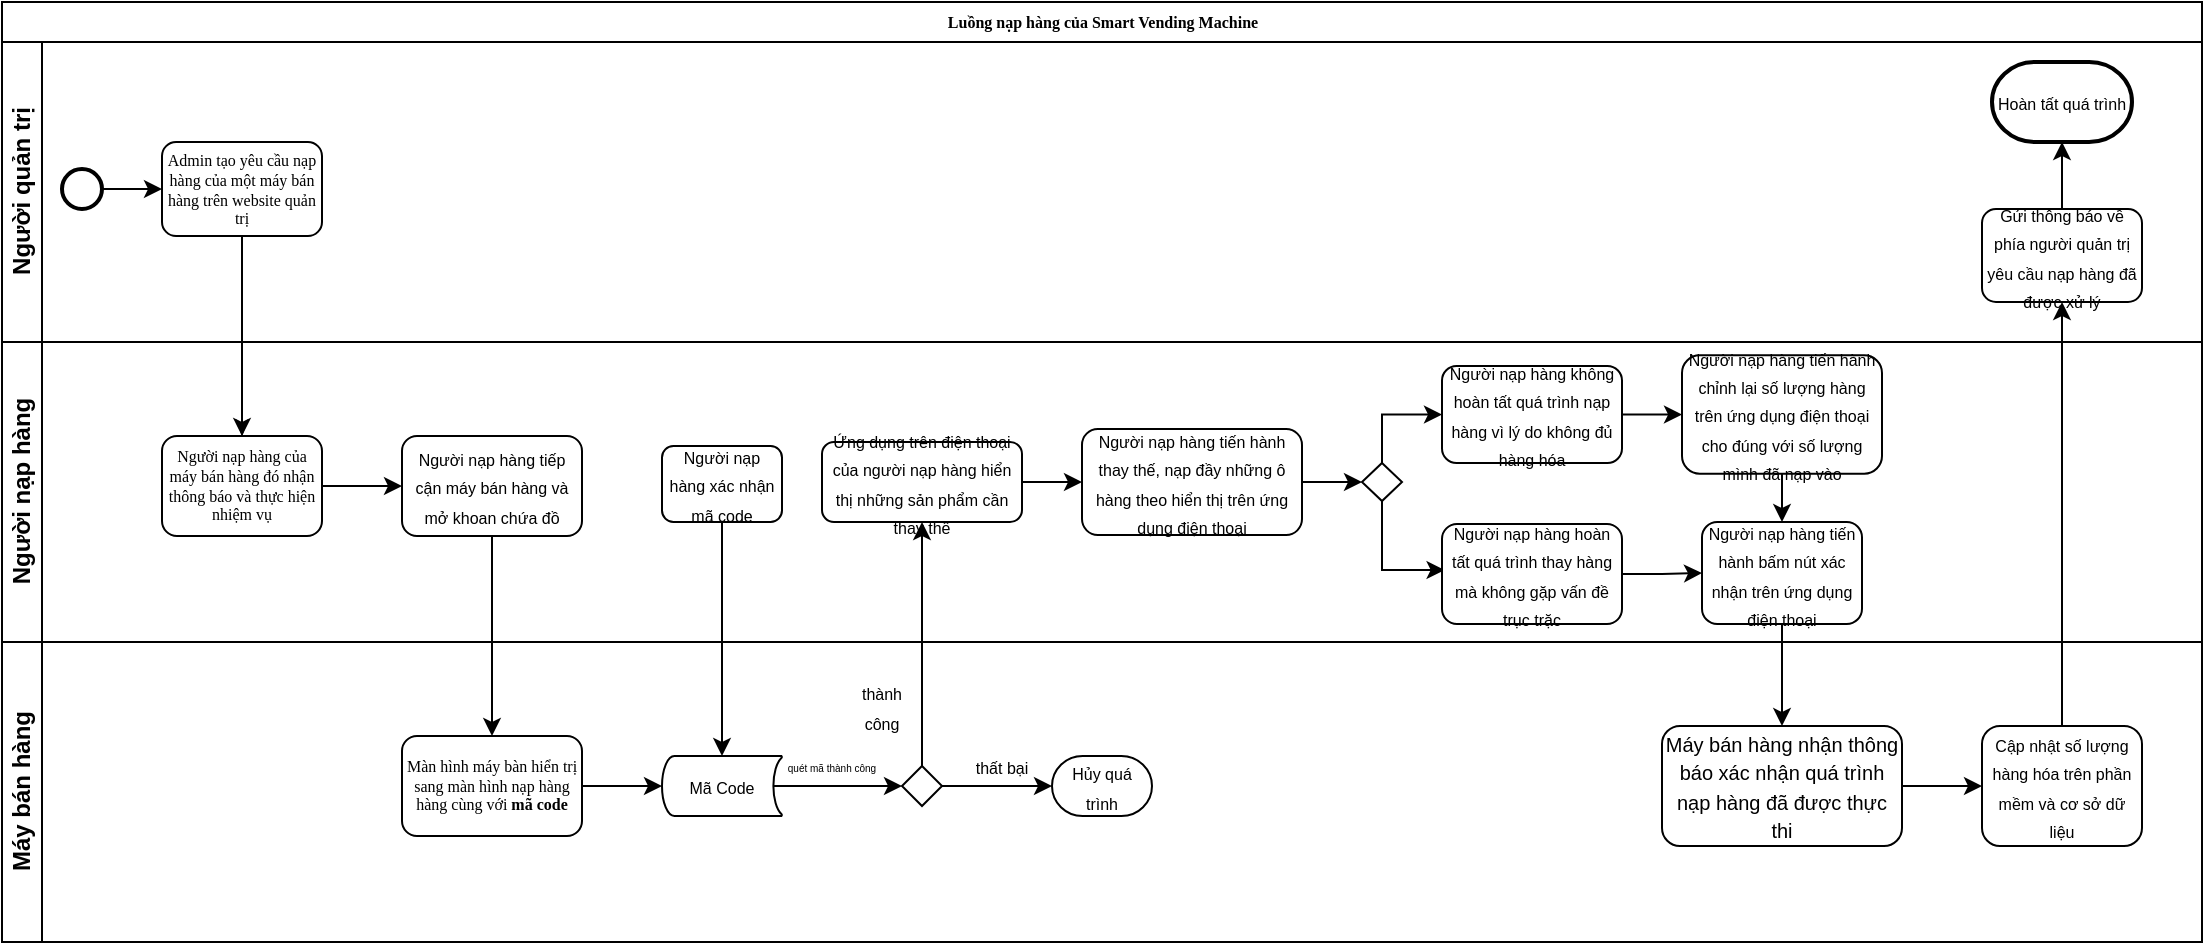 <mxfile version="14.9.0" type="github" pages="2">
  <diagram name="Page-1" id="c7488fd3-1785-93aa-aadb-54a6760d102a">
    <mxGraphModel dx="930" dy="494" grid="1" gridSize="10" guides="1" tooltips="1" connect="1" arrows="1" fold="1" page="1" pageScale="1" pageWidth="1100" pageHeight="850" background="none" math="0" shadow="0">
      <root>
        <mxCell id="0" />
        <mxCell id="1" parent="0" />
        <mxCell id="2b4e8129b02d487f-1" value="&lt;div&gt;Luồng nạp hàng của Smart Vending Machine&lt;/div&gt;" style="swimlane;html=1;childLayout=stackLayout;horizontal=1;startSize=20;horizontalStack=0;rounded=0;shadow=0;labelBackgroundColor=none;strokeWidth=1;fontFamily=Verdana;fontSize=8;align=center;" parent="1" vertex="1">
          <mxGeometry y="70" width="1100" height="470" as="geometry" />
        </mxCell>
        <mxCell id="2b4e8129b02d487f-24" style="edgeStyle=orthogonalEdgeStyle;rounded=0;html=1;labelBackgroundColor=none;startArrow=none;startFill=0;startSize=5;endArrow=classicThin;endFill=1;endSize=5;jettySize=auto;orthogonalLoop=1;strokeWidth=1;fontFamily=Verdana;fontSize=8" parent="2b4e8129b02d487f-1" source="2b4e8129b02d487f-6" target="2b4e8129b02d487f-12" edge="1">
          <mxGeometry relative="1" as="geometry" />
        </mxCell>
        <mxCell id="3QMUXHnOB9Qu9mnNL3ra-1" value="" style="edgeStyle=orthogonalEdgeStyle;rounded=0;orthogonalLoop=1;jettySize=auto;html=1;" parent="2b4e8129b02d487f-1" source="2b4e8129b02d487f-6" target="2b4e8129b02d487f-12" edge="1">
          <mxGeometry relative="1" as="geometry" />
        </mxCell>
        <mxCell id="3QMUXHnOB9Qu9mnNL3ra-7" style="edgeStyle=orthogonalEdgeStyle;rounded=0;orthogonalLoop=1;jettySize=auto;html=1;exitX=0.5;exitY=1;exitDx=0;exitDy=0;entryX=0.5;entryY=0;entryDx=0;entryDy=0;" parent="2b4e8129b02d487f-1" source="3QMUXHnOB9Qu9mnNL3ra-4" target="2b4e8129b02d487f-14" edge="1">
          <mxGeometry relative="1" as="geometry" />
        </mxCell>
        <mxCell id="2b4e8129b02d487f-2" value="Người quản trị" style="swimlane;html=1;startSize=20;horizontal=0;" parent="2b4e8129b02d487f-1" vertex="1">
          <mxGeometry y="20" width="1100" height="150" as="geometry">
            <mxRectangle y="20" width="1100" height="20" as="alternateBounds" />
          </mxGeometry>
        </mxCell>
        <mxCell id="2b4e8129b02d487f-6" value="&lt;div&gt;Admin tạo yêu cầu nạp hàng của một máy bán hàng  trên website quản trị &lt;br&gt;&lt;/div&gt;" style="rounded=1;whiteSpace=wrap;html=1;shadow=0;labelBackgroundColor=none;strokeWidth=1;fontFamily=Verdana;fontSize=8;align=center;" parent="2b4e8129b02d487f-2" vertex="1">
          <mxGeometry x="80" y="50" width="80" height="47" as="geometry" />
        </mxCell>
        <mxCell id="3QMUXHnOB9Qu9mnNL3ra-10" style="edgeStyle=orthogonalEdgeStyle;rounded=0;orthogonalLoop=1;jettySize=auto;html=1;exitX=1;exitY=0.5;exitDx=0;exitDy=0;exitPerimeter=0;entryX=0;entryY=0.5;entryDx=0;entryDy=0;" parent="2b4e8129b02d487f-2" source="3QMUXHnOB9Qu9mnNL3ra-9" target="2b4e8129b02d487f-6" edge="1">
          <mxGeometry relative="1" as="geometry" />
        </mxCell>
        <mxCell id="3QMUXHnOB9Qu9mnNL3ra-9" value="" style="strokeWidth=2;html=1;shape=mxgraph.flowchart.start_2;whiteSpace=wrap;" parent="2b4e8129b02d487f-2" vertex="1">
          <mxGeometry x="30" y="63.5" width="20" height="20" as="geometry" />
        </mxCell>
        <mxCell id="3QMUXHnOB9Qu9mnNL3ra-61" style="edgeStyle=orthogonalEdgeStyle;rounded=0;orthogonalLoop=1;jettySize=auto;html=1;exitX=0.5;exitY=0;exitDx=0;exitDy=0;entryX=0.5;entryY=1;entryDx=0;entryDy=0;entryPerimeter=0;" parent="2b4e8129b02d487f-2" source="3QMUXHnOB9Qu9mnNL3ra-57" target="3QMUXHnOB9Qu9mnNL3ra-59" edge="1">
          <mxGeometry relative="1" as="geometry" />
        </mxCell>
        <mxCell id="3QMUXHnOB9Qu9mnNL3ra-57" value="&lt;font style=&quot;font-size: 8px&quot;&gt;Gửi thông báo về phía người quản trị yêu cầu nạp hàng đã được xử lý&lt;br&gt;&lt;/font&gt;" style="rounded=1;whiteSpace=wrap;html=1;strokeWidth=1;" parent="2b4e8129b02d487f-2" vertex="1">
          <mxGeometry x="990" y="83.5" width="80" height="46.5" as="geometry" />
        </mxCell>
        <mxCell id="3QMUXHnOB9Qu9mnNL3ra-59" value="&lt;font style=&quot;font-size: 8px&quot;&gt;Hoàn tất quá trình&lt;br&gt;&lt;/font&gt;" style="strokeWidth=2;html=1;shape=mxgraph.flowchart.terminator;whiteSpace=wrap;" parent="2b4e8129b02d487f-2" vertex="1">
          <mxGeometry x="995" y="10" width="70" height="40" as="geometry" />
        </mxCell>
        <mxCell id="2b4e8129b02d487f-3" value="Người nạp hàng" style="swimlane;html=1;startSize=20;horizontal=0;" parent="2b4e8129b02d487f-1" vertex="1">
          <mxGeometry y="170" width="1100" height="150" as="geometry" />
        </mxCell>
        <mxCell id="3QMUXHnOB9Qu9mnNL3ra-5" style="edgeStyle=orthogonalEdgeStyle;rounded=0;orthogonalLoop=1;jettySize=auto;html=1;exitX=1;exitY=0.5;exitDx=0;exitDy=0;entryX=0;entryY=0.5;entryDx=0;entryDy=0;" parent="2b4e8129b02d487f-3" source="2b4e8129b02d487f-12" target="3QMUXHnOB9Qu9mnNL3ra-4" edge="1">
          <mxGeometry relative="1" as="geometry" />
        </mxCell>
        <mxCell id="2b4e8129b02d487f-12" value="Người nạp hàng của máy bán hàng đó nhận thông báo và thực hiện nhiệm vụ " style="rounded=1;whiteSpace=wrap;html=1;shadow=0;labelBackgroundColor=none;strokeWidth=1;fontFamily=Verdana;fontSize=8;align=center;" parent="2b4e8129b02d487f-3" vertex="1">
          <mxGeometry x="80" y="47" width="80" height="50" as="geometry" />
        </mxCell>
        <mxCell id="3QMUXHnOB9Qu9mnNL3ra-4" value="&lt;font style=&quot;font-size: 8px&quot;&gt;Người nạp hàng tiếp cận máy bán hàng và mở khoan chứa đồ&lt;/font&gt;" style="rounded=1;whiteSpace=wrap;html=1;" parent="2b4e8129b02d487f-3" vertex="1">
          <mxGeometry x="200" y="47" width="90" height="50" as="geometry" />
        </mxCell>
        <mxCell id="3QMUXHnOB9Qu9mnNL3ra-14" value="&lt;font style=&quot;font-size: 8px&quot;&gt;Người nạp hàng xác nhận mã code&lt;/font&gt;" style="rounded=1;whiteSpace=wrap;html=1;strokeWidth=1;" parent="2b4e8129b02d487f-3" vertex="1">
          <mxGeometry x="330" y="52" width="60" height="38" as="geometry" />
        </mxCell>
        <mxCell id="3QMUXHnOB9Qu9mnNL3ra-27" style="edgeStyle=orthogonalEdgeStyle;rounded=0;orthogonalLoop=1;jettySize=auto;html=1;exitX=1;exitY=0.5;exitDx=0;exitDy=0;entryX=0;entryY=0.5;entryDx=0;entryDy=0;" parent="2b4e8129b02d487f-3" source="3QMUXHnOB9Qu9mnNL3ra-21" target="3QMUXHnOB9Qu9mnNL3ra-26" edge="1">
          <mxGeometry relative="1" as="geometry" />
        </mxCell>
        <mxCell id="3QMUXHnOB9Qu9mnNL3ra-21" value="&lt;font style=&quot;font-size: 8px&quot;&gt;Ứng dụng trên điện thoại của người nạp hàng hiển thị những sản phẩm cần thay thế&lt;/font&gt;" style="rounded=1;whiteSpace=wrap;html=1;strokeWidth=1;" parent="2b4e8129b02d487f-3" vertex="1">
          <mxGeometry x="410" y="50" width="100" height="40" as="geometry" />
        </mxCell>
        <mxCell id="3QMUXHnOB9Qu9mnNL3ra-31" style="edgeStyle=orthogonalEdgeStyle;rounded=0;orthogonalLoop=1;jettySize=auto;html=1;exitX=1;exitY=0.5;exitDx=0;exitDy=0;entryX=0;entryY=0.5;entryDx=0;entryDy=0;entryPerimeter=0;" parent="2b4e8129b02d487f-3" source="3QMUXHnOB9Qu9mnNL3ra-26" target="3QMUXHnOB9Qu9mnNL3ra-30" edge="1">
          <mxGeometry relative="1" as="geometry">
            <mxPoint x="680" y="70" as="targetPoint" />
            <Array as="points" />
          </mxGeometry>
        </mxCell>
        <mxCell id="3QMUXHnOB9Qu9mnNL3ra-26" value="&lt;font style=&quot;font-size: 8px&quot;&gt;Người nạp hàng tiến hành thay thế, nạp đầy những ô hàng theo hiển thị trên ứng dụng điện thoại&lt;br&gt;&lt;/font&gt;" style="rounded=1;whiteSpace=wrap;html=1;strokeWidth=1;" parent="2b4e8129b02d487f-3" vertex="1">
          <mxGeometry x="540" y="43.5" width="110" height="53" as="geometry" />
        </mxCell>
        <mxCell id="3QMUXHnOB9Qu9mnNL3ra-38" style="edgeStyle=orthogonalEdgeStyle;rounded=0;orthogonalLoop=1;jettySize=auto;html=1;exitX=1;exitY=0.5;exitDx=0;exitDy=0;entryX=0;entryY=0.5;entryDx=0;entryDy=0;" parent="2b4e8129b02d487f-3" source="3QMUXHnOB9Qu9mnNL3ra-28" target="3QMUXHnOB9Qu9mnNL3ra-37" edge="1">
          <mxGeometry relative="1" as="geometry" />
        </mxCell>
        <mxCell id="3QMUXHnOB9Qu9mnNL3ra-28" value="&lt;font style=&quot;font-size: 8px&quot;&gt;Người nạp hàng không hoàn tất quá trình nạp hàng vì lý do không đủ hàng hóa&lt;br&gt;&lt;/font&gt;" style="rounded=1;whiteSpace=wrap;html=1;strokeWidth=1;" parent="2b4e8129b02d487f-3" vertex="1">
          <mxGeometry x="720" y="12" width="90" height="48.5" as="geometry" />
        </mxCell>
        <mxCell id="3QMUXHnOB9Qu9mnNL3ra-47" style="edgeStyle=orthogonalEdgeStyle;rounded=0;orthogonalLoop=1;jettySize=auto;html=1;exitX=0.5;exitY=0;exitDx=0;exitDy=0;exitPerimeter=0;entryX=0;entryY=0.5;entryDx=0;entryDy=0;" parent="2b4e8129b02d487f-3" source="3QMUXHnOB9Qu9mnNL3ra-30" target="3QMUXHnOB9Qu9mnNL3ra-28" edge="1">
          <mxGeometry relative="1" as="geometry">
            <Array as="points">
              <mxPoint x="690" y="36" />
            </Array>
          </mxGeometry>
        </mxCell>
        <mxCell id="3QMUXHnOB9Qu9mnNL3ra-48" style="edgeStyle=orthogonalEdgeStyle;rounded=0;orthogonalLoop=1;jettySize=auto;html=1;exitX=0.5;exitY=1;exitDx=0;exitDy=0;exitPerimeter=0;entryX=0.014;entryY=0.467;entryDx=0;entryDy=0;entryPerimeter=0;" parent="2b4e8129b02d487f-3" source="3QMUXHnOB9Qu9mnNL3ra-30" target="3QMUXHnOB9Qu9mnNL3ra-33" edge="1">
          <mxGeometry relative="1" as="geometry">
            <Array as="points">
              <mxPoint x="690" y="114" />
              <mxPoint x="721" y="114" />
            </Array>
          </mxGeometry>
        </mxCell>
        <mxCell id="3QMUXHnOB9Qu9mnNL3ra-30" value="" style="strokeWidth=1;html=1;shape=mxgraph.flowchart.decision;whiteSpace=wrap;" parent="2b4e8129b02d487f-3" vertex="1">
          <mxGeometry x="680" y="60.5" width="20" height="19" as="geometry" />
        </mxCell>
        <mxCell id="3QMUXHnOB9Qu9mnNL3ra-36" style="edgeStyle=orthogonalEdgeStyle;rounded=0;orthogonalLoop=1;jettySize=auto;html=1;exitX=1;exitY=0.5;exitDx=0;exitDy=0;entryX=0;entryY=0.5;entryDx=0;entryDy=0;" parent="2b4e8129b02d487f-3" source="3QMUXHnOB9Qu9mnNL3ra-33" target="3QMUXHnOB9Qu9mnNL3ra-35" edge="1">
          <mxGeometry relative="1" as="geometry" />
        </mxCell>
        <mxCell id="3QMUXHnOB9Qu9mnNL3ra-33" value="&lt;font style=&quot;font-size: 8px&quot;&gt;Người nạp hàng hoàn tất quá trình thay hàng mà không gặp vấn đề trục trặc&lt;br&gt;&lt;/font&gt;" style="rounded=1;whiteSpace=wrap;html=1;strokeWidth=1;" parent="2b4e8129b02d487f-3" vertex="1">
          <mxGeometry x="720" y="91" width="90" height="50" as="geometry" />
        </mxCell>
        <mxCell id="3QMUXHnOB9Qu9mnNL3ra-35" value="&lt;font style=&quot;font-size: 8px&quot;&gt;Người nạp hàng tiến hành bấm nút xác nhận trên ứng dụng điện thoại&lt;br&gt;&lt;/font&gt;" style="rounded=1;whiteSpace=wrap;html=1;strokeWidth=1;" parent="2b4e8129b02d487f-3" vertex="1">
          <mxGeometry x="850" y="90" width="80" height="51" as="geometry" />
        </mxCell>
        <mxCell id="3QMUXHnOB9Qu9mnNL3ra-39" style="edgeStyle=orthogonalEdgeStyle;rounded=0;orthogonalLoop=1;jettySize=auto;html=1;exitX=0.5;exitY=1;exitDx=0;exitDy=0;entryX=0.5;entryY=0;entryDx=0;entryDy=0;" parent="2b4e8129b02d487f-3" source="3QMUXHnOB9Qu9mnNL3ra-37" target="3QMUXHnOB9Qu9mnNL3ra-35" edge="1">
          <mxGeometry relative="1" as="geometry" />
        </mxCell>
        <mxCell id="3QMUXHnOB9Qu9mnNL3ra-37" value="&lt;font style=&quot;font-size: 8px&quot;&gt;Người nạp hàng tiến hành chỉnh lại số lượng hàng trên ứng dụng điện thoại cho đúng với số lượng mình đã nạp vào&lt;br&gt;&lt;/font&gt;" style="rounded=1;whiteSpace=wrap;html=1;strokeWidth=1;" parent="2b4e8129b02d487f-3" vertex="1">
          <mxGeometry x="840" y="6.62" width="100" height="59.25" as="geometry" />
        </mxCell>
        <mxCell id="3QMUXHnOB9Qu9mnNL3ra-15" style="edgeStyle=orthogonalEdgeStyle;rounded=0;orthogonalLoop=1;jettySize=auto;html=1;exitX=0.5;exitY=1;exitDx=0;exitDy=0;" parent="2b4e8129b02d487f-1" source="3QMUXHnOB9Qu9mnNL3ra-14" target="3QMUXHnOB9Qu9mnNL3ra-12" edge="1">
          <mxGeometry relative="1" as="geometry" />
        </mxCell>
        <mxCell id="3QMUXHnOB9Qu9mnNL3ra-23" style="edgeStyle=orthogonalEdgeStyle;rounded=0;orthogonalLoop=1;jettySize=auto;html=1;exitX=0.5;exitY=0;exitDx=0;exitDy=0;exitPerimeter=0;entryX=0.5;entryY=1;entryDx=0;entryDy=0;" parent="2b4e8129b02d487f-1" source="3QMUXHnOB9Qu9mnNL3ra-16" target="3QMUXHnOB9Qu9mnNL3ra-21" edge="1">
          <mxGeometry relative="1" as="geometry">
            <Array as="points">
              <mxPoint x="460" y="263" />
            </Array>
          </mxGeometry>
        </mxCell>
        <mxCell id="3QMUXHnOB9Qu9mnNL3ra-43" style="edgeStyle=orthogonalEdgeStyle;rounded=0;orthogonalLoop=1;jettySize=auto;html=1;exitX=0.5;exitY=1;exitDx=0;exitDy=0;entryX=0.5;entryY=0;entryDx=0;entryDy=0;" parent="2b4e8129b02d487f-1" source="3QMUXHnOB9Qu9mnNL3ra-35" target="3QMUXHnOB9Qu9mnNL3ra-42" edge="1">
          <mxGeometry relative="1" as="geometry" />
        </mxCell>
        <mxCell id="2b4e8129b02d487f-4" value="&lt;div&gt;Máy bán hàng&lt;/div&gt;" style="swimlane;html=1;startSize=20;horizontal=0;" parent="2b4e8129b02d487f-1" vertex="1">
          <mxGeometry y="320" width="1100" height="150" as="geometry" />
        </mxCell>
        <mxCell id="3QMUXHnOB9Qu9mnNL3ra-13" style="edgeStyle=orthogonalEdgeStyle;rounded=0;orthogonalLoop=1;jettySize=auto;html=1;exitX=1;exitY=0.5;exitDx=0;exitDy=0;entryX=0;entryY=0.5;entryDx=0;entryDy=0;entryPerimeter=0;" parent="2b4e8129b02d487f-4" source="2b4e8129b02d487f-14" target="3QMUXHnOB9Qu9mnNL3ra-12" edge="1">
          <mxGeometry relative="1" as="geometry" />
        </mxCell>
        <mxCell id="2b4e8129b02d487f-14" value="Màn hình máy bàn hiển trị sang màn hình nạp hàng hàng cùng với &lt;b&gt;mã code&lt;/b&gt;" style="rounded=1;whiteSpace=wrap;html=1;shadow=0;labelBackgroundColor=none;strokeWidth=1;fontFamily=Verdana;fontSize=8;align=center;" parent="2b4e8129b02d487f-4" vertex="1">
          <mxGeometry x="200" y="47" width="90" height="50" as="geometry" />
        </mxCell>
        <mxCell id="3QMUXHnOB9Qu9mnNL3ra-17" style="edgeStyle=orthogonalEdgeStyle;rounded=0;orthogonalLoop=1;jettySize=auto;html=1;exitX=0.93;exitY=0.5;exitDx=0;exitDy=0;exitPerimeter=0;entryX=0;entryY=0.5;entryDx=0;entryDy=0;entryPerimeter=0;" parent="2b4e8129b02d487f-4" source="3QMUXHnOB9Qu9mnNL3ra-12" target="3QMUXHnOB9Qu9mnNL3ra-16" edge="1">
          <mxGeometry relative="1" as="geometry" />
        </mxCell>
        <mxCell id="3QMUXHnOB9Qu9mnNL3ra-12" value="&lt;font style=&quot;font-size: 8px&quot;&gt;Mã Code&lt;/font&gt;" style="strokeWidth=1;html=1;shape=mxgraph.flowchart.stored_data;whiteSpace=wrap;" parent="2b4e8129b02d487f-4" vertex="1">
          <mxGeometry x="330" y="57" width="60" height="30" as="geometry" />
        </mxCell>
        <mxCell id="3QMUXHnOB9Qu9mnNL3ra-51" style="edgeStyle=orthogonalEdgeStyle;rounded=0;orthogonalLoop=1;jettySize=auto;html=1;exitX=1;exitY=0.5;exitDx=0;exitDy=0;exitPerimeter=0;entryX=0;entryY=0.5;entryDx=0;entryDy=0;entryPerimeter=0;" parent="2b4e8129b02d487f-4" source="3QMUXHnOB9Qu9mnNL3ra-16" target="3QMUXHnOB9Qu9mnNL3ra-49" edge="1">
          <mxGeometry relative="1" as="geometry" />
        </mxCell>
        <mxCell id="3QMUXHnOB9Qu9mnNL3ra-16" value="" style="strokeWidth=1;html=1;shape=mxgraph.flowchart.decision;whiteSpace=wrap;" parent="2b4e8129b02d487f-4" vertex="1">
          <mxGeometry x="450" y="62" width="20" height="20" as="geometry" />
        </mxCell>
        <mxCell id="3QMUXHnOB9Qu9mnNL3ra-18" value="&lt;font style=&quot;font-size: 5px&quot;&gt;quét mã thành công&lt;br&gt;&lt;/font&gt;" style="text;html=1;strokeColor=none;fillColor=none;align=center;verticalAlign=middle;whiteSpace=wrap;rounded=0;" parent="2b4e8129b02d487f-4" vertex="1">
          <mxGeometry x="380" y="47" width="70" height="27" as="geometry" />
        </mxCell>
        <mxCell id="3QMUXHnOB9Qu9mnNL3ra-56" style="edgeStyle=orthogonalEdgeStyle;rounded=0;orthogonalLoop=1;jettySize=auto;html=1;exitX=1;exitY=0.5;exitDx=0;exitDy=0;entryX=0;entryY=0.5;entryDx=0;entryDy=0;" parent="2b4e8129b02d487f-4" source="3QMUXHnOB9Qu9mnNL3ra-42" target="3QMUXHnOB9Qu9mnNL3ra-53" edge="1">
          <mxGeometry relative="1" as="geometry" />
        </mxCell>
        <mxCell id="3QMUXHnOB9Qu9mnNL3ra-42" value="&lt;font style=&quot;font-size: 10px&quot;&gt;Máy bán hàng nhận thông báo xác nhận quá trình nạp hàng đã được thực thi&lt;/font&gt;" style="rounded=1;whiteSpace=wrap;html=1;strokeWidth=1;" parent="2b4e8129b02d487f-4" vertex="1">
          <mxGeometry x="830" y="42" width="120" height="60" as="geometry" />
        </mxCell>
        <mxCell id="3QMUXHnOB9Qu9mnNL3ra-49" value="&lt;font style=&quot;font-size: 8px&quot;&gt;Hủy quá trình&lt;/font&gt;" style="strokeWidth=1;html=1;shape=mxgraph.flowchart.terminator;whiteSpace=wrap;" parent="2b4e8129b02d487f-4" vertex="1">
          <mxGeometry x="525" y="57" width="50" height="30" as="geometry" />
        </mxCell>
        <mxCell id="3QMUXHnOB9Qu9mnNL3ra-50" value="&lt;font style=&quot;font-size: 8px&quot;&gt;thành công&lt;br&gt;&lt;/font&gt;" style="text;html=1;strokeColor=none;fillColor=none;align=center;verticalAlign=middle;whiteSpace=wrap;rounded=0;" parent="2b4e8129b02d487f-4" vertex="1">
          <mxGeometry x="420" y="22" width="40" height="20" as="geometry" />
        </mxCell>
        <mxCell id="3QMUXHnOB9Qu9mnNL3ra-52" value="&lt;font style=&quot;font-size: 8px&quot;&gt;thất bại&lt;br&gt;&lt;/font&gt;" style="text;html=1;strokeColor=none;fillColor=none;align=center;verticalAlign=middle;whiteSpace=wrap;rounded=0;" parent="2b4e8129b02d487f-4" vertex="1">
          <mxGeometry x="480" y="52" width="40" height="20" as="geometry" />
        </mxCell>
        <mxCell id="3QMUXHnOB9Qu9mnNL3ra-53" value="&lt;font style=&quot;font-size: 8px&quot;&gt;Cập nhật số lượng hàng hóa trên phần mềm và cơ sở dữ liệu&lt;br&gt;&lt;/font&gt;" style="rounded=1;whiteSpace=wrap;html=1;strokeWidth=1;" parent="2b4e8129b02d487f-4" vertex="1">
          <mxGeometry x="990" y="42" width="80" height="60" as="geometry" />
        </mxCell>
        <mxCell id="3QMUXHnOB9Qu9mnNL3ra-58" style="edgeStyle=orthogonalEdgeStyle;rounded=0;orthogonalLoop=1;jettySize=auto;html=1;exitX=0.5;exitY=0;exitDx=0;exitDy=0;" parent="2b4e8129b02d487f-1" source="3QMUXHnOB9Qu9mnNL3ra-53" target="3QMUXHnOB9Qu9mnNL3ra-57" edge="1">
          <mxGeometry relative="1" as="geometry" />
        </mxCell>
      </root>
    </mxGraphModel>
  </diagram>
  <diagram id="osbEl8uxcDnTxkciZUf3" name="Luồng nạp hàng">
    <mxGraphModel dx="2326" dy="1236" grid="1" gridSize="10" guides="1" tooltips="1" connect="1" arrows="1" fold="1" page="1" pageScale="1" pageWidth="827" pageHeight="1169" math="0" shadow="0">
      <root>
        <mxCell id="lchh6aUbtrmjfry3BLYZ-0" />
        <mxCell id="lchh6aUbtrmjfry3BLYZ-1" parent="lchh6aUbtrmjfry3BLYZ-0" />
        <mxCell id="qtgLi5TTTZquh0nBciSi-0" value="Luồng nạp hàng của Smart Vending Machine" style="swimlane;startSize=30;" vertex="1" parent="lchh6aUbtrmjfry3BLYZ-1">
          <mxGeometry x="4" y="20" width="820" height="1110" as="geometry" />
        </mxCell>
        <mxCell id="hIRHtfYY6LMKvOMqhUID-0" value="Người quản trị" style="swimlane;" vertex="1" parent="qtgLi5TTTZquh0nBciSi-0">
          <mxGeometry y="30" width="275" height="1080" as="geometry">
            <mxRectangle y="20" width="130" height="23" as="alternateBounds" />
          </mxGeometry>
        </mxCell>
        <mxCell id="2qxWYxlcPWFy6CruMQsN-1" style="edgeStyle=orthogonalEdgeStyle;rounded=0;orthogonalLoop=1;jettySize=auto;html=1;exitX=0.5;exitY=1;exitDx=0;exitDy=0;exitPerimeter=0;entryX=0.5;entryY=0;entryDx=0;entryDy=0;" edge="1" parent="hIRHtfYY6LMKvOMqhUID-0" source="zDYjyIifA7MyTx-zqMVl-0" target="2qxWYxlcPWFy6CruMQsN-0">
          <mxGeometry relative="1" as="geometry" />
        </mxCell>
        <mxCell id="zDYjyIifA7MyTx-zqMVl-0" value="" style="strokeWidth=2;html=1;shape=mxgraph.flowchart.start_2;whiteSpace=wrap;" vertex="1" parent="hIRHtfYY6LMKvOMqhUID-0">
          <mxGeometry x="140" y="40" width="20" height="20" as="geometry" />
        </mxCell>
        <mxCell id="2qxWYxlcPWFy6CruMQsN-0" value="&lt;div style=&quot;font-size: 12px&quot;&gt;&lt;font style=&quot;font-size: 12px&quot;&gt;Admin tạo yêu cầu nạp hàng của một máy bán hàng  trên website quản trị &lt;br&gt;&lt;/font&gt;&lt;/div&gt;" style="rounded=1;whiteSpace=wrap;html=1;shadow=0;labelBackgroundColor=none;strokeWidth=1;fontFamily=Verdana;fontSize=8;align=center;" vertex="1" parent="hIRHtfYY6LMKvOMqhUID-0">
          <mxGeometry x="85" y="100" width="130" height="50" as="geometry" />
        </mxCell>
        <mxCell id="ZDO8mwdpoFDRgrTPVCUx-1" style="edgeStyle=orthogonalEdgeStyle;rounded=0;orthogonalLoop=1;jettySize=auto;html=1;entryX=0.5;entryY=0;entryDx=0;entryDy=0;entryPerimeter=0;startArrow=none;startFill=0;endArrow=block;endFill=1;" edge="1" parent="hIRHtfYY6LMKvOMqhUID-0" source="93bR_1WgOe0gkmsXifJg-0" target="ZDO8mwdpoFDRgrTPVCUx-0">
          <mxGeometry relative="1" as="geometry" />
        </mxCell>
        <mxCell id="93bR_1WgOe0gkmsXifJg-0" value="&lt;font style=&quot;font-size: 12px&quot;&gt;Gửi thông báo về phía người quản trị yêu cầu nạp hàng đã được xử lý&lt;br&gt;&lt;/font&gt;" style="rounded=1;whiteSpace=wrap;html=1;strokeWidth=1;" vertex="1" parent="hIRHtfYY6LMKvOMqhUID-0">
          <mxGeometry x="71.25" y="875" width="132.5" height="70" as="geometry" />
        </mxCell>
        <mxCell id="ZDO8mwdpoFDRgrTPVCUx-0" value="&lt;font style=&quot;font-size: 12px&quot;&gt;Hoàn tất quá trình&lt;br&gt;&lt;/font&gt;" style="strokeWidth=2;html=1;shape=mxgraph.flowchart.terminator;whiteSpace=wrap;" vertex="1" parent="hIRHtfYY6LMKvOMqhUID-0">
          <mxGeometry x="90.5" y="1010" width="94" height="40" as="geometry" />
        </mxCell>
        <mxCell id="gmu7uZc-YK8DlT5AXy8f-0" value="Người nạp hàng" style="swimlane;" vertex="1" parent="qtgLi5TTTZquh0nBciSi-0">
          <mxGeometry x="275" y="30" width="275" height="1080" as="geometry" />
        </mxCell>
        <mxCell id="3Ki6h0dWlxTkbkE_CHuu-0" style="edgeStyle=orthogonalEdgeStyle;rounded=0;orthogonalLoop=1;jettySize=auto;html=1;exitX=0.5;exitY=1;exitDx=0;exitDy=0;" edge="1" parent="gmu7uZc-YK8DlT5AXy8f-0" source="UAQbAvxZW2IXSh-2Prvg-0" target="zMGkoXw8r2p7vtgR4Pwq-0">
          <mxGeometry relative="1" as="geometry" />
        </mxCell>
        <mxCell id="UAQbAvxZW2IXSh-2Prvg-0" value="&lt;font style=&quot;font-size: 12px&quot;&gt;Người nạp hàng của máy bán hàng đó nhận thông báo và thực hiện nhiệm vụ &lt;/font&gt;" style="rounded=1;whiteSpace=wrap;html=1;shadow=0;labelBackgroundColor=none;strokeWidth=1;fontFamily=Verdana;fontSize=8;align=center;" vertex="1" parent="gmu7uZc-YK8DlT5AXy8f-0">
          <mxGeometry x="72.5" y="100" width="130" height="50" as="geometry" />
        </mxCell>
        <mxCell id="zMGkoXw8r2p7vtgR4Pwq-0" value="&lt;font style=&quot;font-size: 12px&quot;&gt;Người nạp hàng tiếp cận máy bán hàng và mở khoan chứa đồ&lt;/font&gt;" style="rounded=1;whiteSpace=wrap;html=1;" vertex="1" parent="gmu7uZc-YK8DlT5AXy8f-0">
          <mxGeometry x="77.5" y="190" width="120" height="50" as="geometry" />
        </mxCell>
        <mxCell id="V7LJlmH45ZIVX1_QXahq-0" value="&lt;font style=&quot;font-size: 12px&quot;&gt;Người nạp hàng nhập  mã code trên điện thoại&lt;br&gt;&lt;/font&gt;" style="rounded=1;whiteSpace=wrap;html=1;strokeWidth=1;" vertex="1" parent="gmu7uZc-YK8DlT5AXy8f-0">
          <mxGeometry x="72" y="300" width="125" height="50" as="geometry" />
        </mxCell>
        <mxCell id="Ffelm8s1VKvuQH4EHE9B-1" style="edgeStyle=orthogonalEdgeStyle;rounded=0;orthogonalLoop=1;jettySize=auto;html=1;exitX=0.5;exitY=1;exitDx=0;exitDy=0;entryX=0.5;entryY=0;entryDx=0;entryDy=0;startArrow=none;startFill=0;endArrow=block;endFill=1;" edge="1" parent="gmu7uZc-YK8DlT5AXy8f-0" source="dbxgNjTXm1KZ0I3oGBOp-0" target="Ffelm8s1VKvuQH4EHE9B-0">
          <mxGeometry relative="1" as="geometry" />
        </mxCell>
        <mxCell id="dbxgNjTXm1KZ0I3oGBOp-0" value="&lt;font style=&quot;font-size: 12px&quot;&gt;Ứng dụng trên điện thoại của người nạp hàng hiển thị những sản phẩm cần thay thế&lt;/font&gt;" style="rounded=1;whiteSpace=wrap;html=1;strokeWidth=1;" vertex="1" parent="gmu7uZc-YK8DlT5AXy8f-0">
          <mxGeometry x="75" y="370" width="120" height="60" as="geometry" />
        </mxCell>
        <mxCell id="uTZPz-yvzxLQx_2moccV-8" style="edgeStyle=orthogonalEdgeStyle;rounded=0;orthogonalLoop=1;jettySize=auto;html=1;entryX=0.5;entryY=0;entryDx=0;entryDy=0;entryPerimeter=0;startArrow=none;startFill=0;endArrow=block;endFill=1;" edge="1" parent="gmu7uZc-YK8DlT5AXy8f-0" source="Ffelm8s1VKvuQH4EHE9B-0" target="uTZPz-yvzxLQx_2moccV-0">
          <mxGeometry relative="1" as="geometry" />
        </mxCell>
        <mxCell id="Ffelm8s1VKvuQH4EHE9B-0" value="&lt;font style=&quot;font-size: 12px&quot;&gt;Người nạp hàng tiến hành thay thế, nạp đầy những ô hàng theo hiển thị trên ứng dụng điện thoại&lt;br&gt;&lt;/font&gt;" style="rounded=1;whiteSpace=wrap;html=1;strokeWidth=1;" vertex="1" parent="gmu7uZc-YK8DlT5AXy8f-0">
          <mxGeometry x="77.5" y="460" width="120" height="70" as="geometry" />
        </mxCell>
        <mxCell id="h4yYtLJ46n1WtU6_e9f0-2" style="edgeStyle=orthogonalEdgeStyle;rounded=0;orthogonalLoop=1;jettySize=auto;html=1;entryX=0.5;entryY=0;entryDx=0;entryDy=0;startArrow=none;startFill=0;endArrow=block;endFill=1;" edge="1" parent="gmu7uZc-YK8DlT5AXy8f-0" source="uTZPz-yvzxLQx_2moccV-0" target="k0PkXp5O0cgljWPGkTN4-0">
          <mxGeometry relative="1" as="geometry" />
        </mxCell>
        <mxCell id="uTZPz-yvzxLQx_2moccV-0" value="" style="strokeWidth=1;html=1;shape=mxgraph.flowchart.decision;whiteSpace=wrap;" vertex="1" parent="gmu7uZc-YK8DlT5AXy8f-0">
          <mxGeometry x="127.5" y="570" width="20" height="19" as="geometry" />
        </mxCell>
        <mxCell id="R0uJPo1leF38FbAQQM0k-1" style="edgeStyle=orthogonalEdgeStyle;rounded=0;orthogonalLoop=1;jettySize=auto;html=1;entryX=0.5;entryY=0;entryDx=0;entryDy=0;startArrow=none;startFill=0;endArrow=block;endFill=1;" edge="1" parent="gmu7uZc-YK8DlT5AXy8f-0" source="k0PkXp5O0cgljWPGkTN4-0" target="R0uJPo1leF38FbAQQM0k-0">
          <mxGeometry relative="1" as="geometry" />
        </mxCell>
        <mxCell id="k0PkXp5O0cgljWPGkTN4-0" value="&lt;font style=&quot;font-size: 12px&quot;&gt;Người nạp hàng không hoàn tất quá trình nạp hàng vì lý do không đủ hàng hóa&lt;br&gt;&lt;/font&gt;" style="rounded=1;whiteSpace=wrap;html=1;strokeWidth=1;" vertex="1" parent="gmu7uZc-YK8DlT5AXy8f-0">
          <mxGeometry x="8" y="630" width="110" height="70" as="geometry" />
        </mxCell>
        <mxCell id="RnqbvUNInft5564GIUcO-2" style="edgeStyle=orthogonalEdgeStyle;rounded=0;orthogonalLoop=1;jettySize=auto;html=1;entryX=0.5;entryY=0;entryDx=0;entryDy=0;startArrow=none;startFill=0;endArrow=block;endFill=1;" edge="1" parent="gmu7uZc-YK8DlT5AXy8f-0" source="h4yYtLJ46n1WtU6_e9f0-0" target="RnqbvUNInft5564GIUcO-0">
          <mxGeometry relative="1" as="geometry" />
        </mxCell>
        <mxCell id="h4yYtLJ46n1WtU6_e9f0-0" value="&lt;font style=&quot;font-size: 12px&quot;&gt;&lt;font style=&quot;font-size: 12px&quot;&gt;Người nạp hàng hoàn tất quá trình thay hàng mà không gặp vấn đề trục trặc&lt;/font&gt;&lt;br&gt;&lt;/font&gt;" style="rounded=1;whiteSpace=wrap;html=1;strokeWidth=1;" vertex="1" parent="gmu7uZc-YK8DlT5AXy8f-0">
          <mxGeometry x="157" y="630" width="110" height="70" as="geometry" />
        </mxCell>
        <mxCell id="h4yYtLJ46n1WtU6_e9f0-3" style="edgeStyle=orthogonalEdgeStyle;rounded=0;orthogonalLoop=1;jettySize=auto;html=1;startArrow=none;startFill=0;endArrow=block;endFill=1;entryX=0.5;entryY=0;entryDx=0;entryDy=0;" edge="1" parent="gmu7uZc-YK8DlT5AXy8f-0" source="uTZPz-yvzxLQx_2moccV-0" target="h4yYtLJ46n1WtU6_e9f0-0">
          <mxGeometry relative="1" as="geometry">
            <mxPoint x="201" y="610" as="targetPoint" />
          </mxGeometry>
        </mxCell>
        <mxCell id="RnqbvUNInft5564GIUcO-1" style="edgeStyle=orthogonalEdgeStyle;rounded=0;orthogonalLoop=1;jettySize=auto;html=1;exitX=1;exitY=0.5;exitDx=0;exitDy=0;entryX=0;entryY=0.5;entryDx=0;entryDy=0;startArrow=none;startFill=0;endArrow=block;endFill=1;" edge="1" parent="gmu7uZc-YK8DlT5AXy8f-0" source="R0uJPo1leF38FbAQQM0k-0" target="RnqbvUNInft5564GIUcO-0">
          <mxGeometry relative="1" as="geometry" />
        </mxCell>
        <mxCell id="R0uJPo1leF38FbAQQM0k-0" value="&lt;font style=&quot;font-size: 12px&quot;&gt;Người nạp hàng tiến hành chỉnh lại số lượng hàng trên ứng dụng điện thoại cho đúng với số lượng mình đã nạp vào&lt;br&gt;&lt;/font&gt;" style="rounded=1;whiteSpace=wrap;html=1;strokeWidth=1;" vertex="1" parent="gmu7uZc-YK8DlT5AXy8f-0">
          <mxGeometry x="8" y="730" width="110" height="90" as="geometry" />
        </mxCell>
        <mxCell id="RnqbvUNInft5564GIUcO-0" value="&lt;font style=&quot;font-size: 12px&quot;&gt;Người nạp hàng tiến hành bấm nút xác nhận trên ứng dụng điện thoại&lt;br&gt;&lt;/font&gt;" style="rounded=1;whiteSpace=wrap;html=1;strokeWidth=1;" vertex="1" parent="gmu7uZc-YK8DlT5AXy8f-0">
          <mxGeometry x="157" y="740" width="110" height="70" as="geometry" />
        </mxCell>
        <mxCell id="gmu7uZc-YK8DlT5AXy8f-1" value="Máy bán hàng" style="swimlane;" vertex="1" parent="qtgLi5TTTZquh0nBciSi-0">
          <mxGeometry x="550" y="30" width="270" height="1080" as="geometry" />
        </mxCell>
        <mxCell id="bcqtw6b47Q1AhNu82OFz-1" style="edgeStyle=orthogonalEdgeStyle;rounded=0;orthogonalLoop=1;jettySize=auto;html=1;exitX=0.5;exitY=1;exitDx=0;exitDy=0;entryX=0.5;entryY=0;entryDx=0;entryDy=0;entryPerimeter=0;" edge="1" parent="gmu7uZc-YK8DlT5AXy8f-1" source="KnUapS7iqQNWGowYV5a6-0" target="kvj_SKTQHOjE4p-1OOrl-0">
          <mxGeometry relative="1" as="geometry">
            <mxPoint x="150" y="310" as="targetPoint" />
          </mxGeometry>
        </mxCell>
        <mxCell id="KnUapS7iqQNWGowYV5a6-0" value="&lt;font style=&quot;font-size: 12px&quot;&gt;Màn hình máy bàn hiển trị sang màn hình nạp hàng hàng cùng với &lt;b&gt;mã code&lt;/b&gt;&lt;/font&gt;" style="rounded=1;whiteSpace=wrap;html=1;shadow=0;labelBackgroundColor=none;strokeWidth=1;fontFamily=Verdana;fontSize=8;align=center;" vertex="1" parent="gmu7uZc-YK8DlT5AXy8f-1">
          <mxGeometry x="70" y="190" width="130" height="50" as="geometry" />
        </mxCell>
        <mxCell id="9xYyZOyeUBgdLUb5B0Yz-1" style="edgeStyle=orthogonalEdgeStyle;rounded=0;orthogonalLoop=1;jettySize=auto;html=1;exitX=0.5;exitY=1;exitDx=0;exitDy=0;exitPerimeter=0;entryX=0.5;entryY=0;entryDx=0;entryDy=0;entryPerimeter=0;" edge="1" parent="gmu7uZc-YK8DlT5AXy8f-1" source="bcqtw6b47Q1AhNu82OFz-0" target="9xYyZOyeUBgdLUb5B0Yz-0">
          <mxGeometry relative="1" as="geometry" />
        </mxCell>
        <mxCell id="bcqtw6b47Q1AhNu82OFz-0" value="" style="strokeWidth=1;html=1;shape=mxgraph.flowchart.decision;whiteSpace=wrap;" vertex="1" parent="gmu7uZc-YK8DlT5AXy8f-1">
          <mxGeometry x="125" y="390" width="20" height="20" as="geometry" />
        </mxCell>
        <mxCell id="KGYuRHbXJyCZP3fX0YR0-0" value="" style="edgeStyle=orthogonalEdgeStyle;rounded=0;orthogonalLoop=1;jettySize=auto;html=1;" edge="1" parent="gmu7uZc-YK8DlT5AXy8f-1" source="kvj_SKTQHOjE4p-1OOrl-0" target="bcqtw6b47Q1AhNu82OFz-0">
          <mxGeometry relative="1" as="geometry" />
        </mxCell>
        <mxCell id="kvj_SKTQHOjE4p-1OOrl-0" value="&lt;font style=&quot;font-size: 8px&quot;&gt;Mã Code&lt;/font&gt;" style="strokeWidth=1;html=1;shape=mxgraph.flowchart.stored_data;whiteSpace=wrap;" vertex="1" parent="gmu7uZc-YK8DlT5AXy8f-1">
          <mxGeometry x="105" y="310" width="60" height="30" as="geometry" />
        </mxCell>
        <mxCell id="2T33c0OCCSf8160J2W8o-0" value="&lt;font style=&quot;font-size: 10px&quot;&gt;Nhập&lt;br&gt; mã&lt;/font&gt;" style="text;html=1;strokeColor=none;fillColor=none;align=center;verticalAlign=middle;whiteSpace=wrap;rounded=0;" vertex="1" parent="gmu7uZc-YK8DlT5AXy8f-1">
          <mxGeometry x="138.33" y="350" width="40" height="20" as="geometry" />
        </mxCell>
        <mxCell id="9xYyZOyeUBgdLUb5B0Yz-0" value="Hủy quá trình" style="strokeWidth=2;html=1;shape=mxgraph.flowchart.terminator;whiteSpace=wrap;" vertex="1" parent="gmu7uZc-YK8DlT5AXy8f-1">
          <mxGeometry x="106" y="470" width="58.33" height="35" as="geometry" />
        </mxCell>
        <mxCell id="9xYyZOyeUBgdLUb5B0Yz-2" value="&lt;font style=&quot;font-size: 10px&quot;&gt;Thất&lt;br&gt; bại&lt;br&gt;&lt;/font&gt;" style="text;html=1;strokeColor=none;fillColor=none;align=center;verticalAlign=middle;whiteSpace=wrap;rounded=0;" vertex="1" parent="gmu7uZc-YK8DlT5AXy8f-1">
          <mxGeometry x="138.33" y="420" width="40" height="20" as="geometry" />
        </mxCell>
        <mxCell id="3rJ-I4Ln63JzwJt5vE6b-0" style="edgeStyle=orthogonalEdgeStyle;rounded=0;orthogonalLoop=1;jettySize=auto;html=1;entryX=0.5;entryY=0;entryDx=0;entryDy=0;startArrow=none;startFill=0;endArrow=block;endFill=1;" edge="1" parent="gmu7uZc-YK8DlT5AXy8f-1" source="LKdCqbaUyX10zeI4LU-V-0" target="PNUwtx6wVzgOp2C_N99I-0">
          <mxGeometry relative="1" as="geometry" />
        </mxCell>
        <mxCell id="LKdCqbaUyX10zeI4LU-V-0" value="&lt;font style=&quot;font-size: 12px&quot;&gt;Máy bán hàng nhận thông báo xác nhận quá trình nạp hàng đã được thực thi&lt;/font&gt;" style="rounded=1;whiteSpace=wrap;html=1;strokeWidth=1;" vertex="1" parent="gmu7uZc-YK8DlT5AXy8f-1">
          <mxGeometry x="75" y="745" width="120" height="60" as="geometry" />
        </mxCell>
        <mxCell id="PNUwtx6wVzgOp2C_N99I-0" value="&lt;font style=&quot;font-size: 12px&quot;&gt;Cập nhật số lượng hàng hóa trên phần mềm và cơ sở dữ liệu&lt;br&gt;&lt;/font&gt;" style="rounded=1;whiteSpace=wrap;html=1;strokeWidth=1;" vertex="1" parent="gmu7uZc-YK8DlT5AXy8f-1">
          <mxGeometry x="77.66" y="880" width="115" height="60" as="geometry" />
        </mxCell>
        <mxCell id="UAQbAvxZW2IXSh-2Prvg-2" style="edgeStyle=orthogonalEdgeStyle;rounded=0;orthogonalLoop=1;jettySize=auto;html=1;exitX=1;exitY=0.5;exitDx=0;exitDy=0;" edge="1" parent="qtgLi5TTTZquh0nBciSi-0" source="2qxWYxlcPWFy6CruMQsN-0" target="UAQbAvxZW2IXSh-2Prvg-0">
          <mxGeometry relative="1" as="geometry" />
        </mxCell>
        <mxCell id="KnUapS7iqQNWGowYV5a6-2" style="edgeStyle=orthogonalEdgeStyle;rounded=0;orthogonalLoop=1;jettySize=auto;html=1;exitX=1;exitY=0.5;exitDx=0;exitDy=0;entryX=0;entryY=0.5;entryDx=0;entryDy=0;" edge="1" parent="qtgLi5TTTZquh0nBciSi-0" source="zMGkoXw8r2p7vtgR4Pwq-0" target="KnUapS7iqQNWGowYV5a6-0">
          <mxGeometry relative="1" as="geometry" />
        </mxCell>
        <mxCell id="kvj_SKTQHOjE4p-1OOrl-1" style="edgeStyle=orthogonalEdgeStyle;rounded=0;orthogonalLoop=1;jettySize=auto;html=1;exitX=1;exitY=0.5;exitDx=0;exitDy=0;entryX=0;entryY=0.5;entryDx=0;entryDy=0;entryPerimeter=0;" edge="1" parent="qtgLi5TTTZquh0nBciSi-0" source="V7LJlmH45ZIVX1_QXahq-0" target="kvj_SKTQHOjE4p-1OOrl-0">
          <mxGeometry relative="1" as="geometry" />
        </mxCell>
        <mxCell id="dbxgNjTXm1KZ0I3oGBOp-1" style="edgeStyle=orthogonalEdgeStyle;rounded=0;orthogonalLoop=1;jettySize=auto;html=1;entryX=0;entryY=0.5;entryDx=0;entryDy=0;entryPerimeter=0;startArrow=block;startFill=1;endArrow=none;endFill=0;" edge="1" parent="qtgLi5TTTZquh0nBciSi-0" source="dbxgNjTXm1KZ0I3oGBOp-0" target="bcqtw6b47Q1AhNu82OFz-0">
          <mxGeometry relative="1" as="geometry" />
        </mxCell>
        <mxCell id="LKdCqbaUyX10zeI4LU-V-1" style="edgeStyle=orthogonalEdgeStyle;rounded=0;orthogonalLoop=1;jettySize=auto;html=1;exitX=1;exitY=0.5;exitDx=0;exitDy=0;entryX=0;entryY=0.5;entryDx=0;entryDy=0;startArrow=none;startFill=0;endArrow=block;endFill=1;" edge="1" parent="qtgLi5TTTZquh0nBciSi-0" source="RnqbvUNInft5564GIUcO-0" target="LKdCqbaUyX10zeI4LU-V-0">
          <mxGeometry relative="1" as="geometry" />
        </mxCell>
        <mxCell id="93bR_1WgOe0gkmsXifJg-1" style="edgeStyle=orthogonalEdgeStyle;rounded=0;orthogonalLoop=1;jettySize=auto;html=1;entryX=1;entryY=0.5;entryDx=0;entryDy=0;startArrow=none;startFill=0;endArrow=block;endFill=1;" edge="1" parent="qtgLi5TTTZquh0nBciSi-0" source="PNUwtx6wVzgOp2C_N99I-0" target="93bR_1WgOe0gkmsXifJg-0">
          <mxGeometry relative="1" as="geometry" />
        </mxCell>
      </root>
    </mxGraphModel>
  </diagram>
</mxfile>

